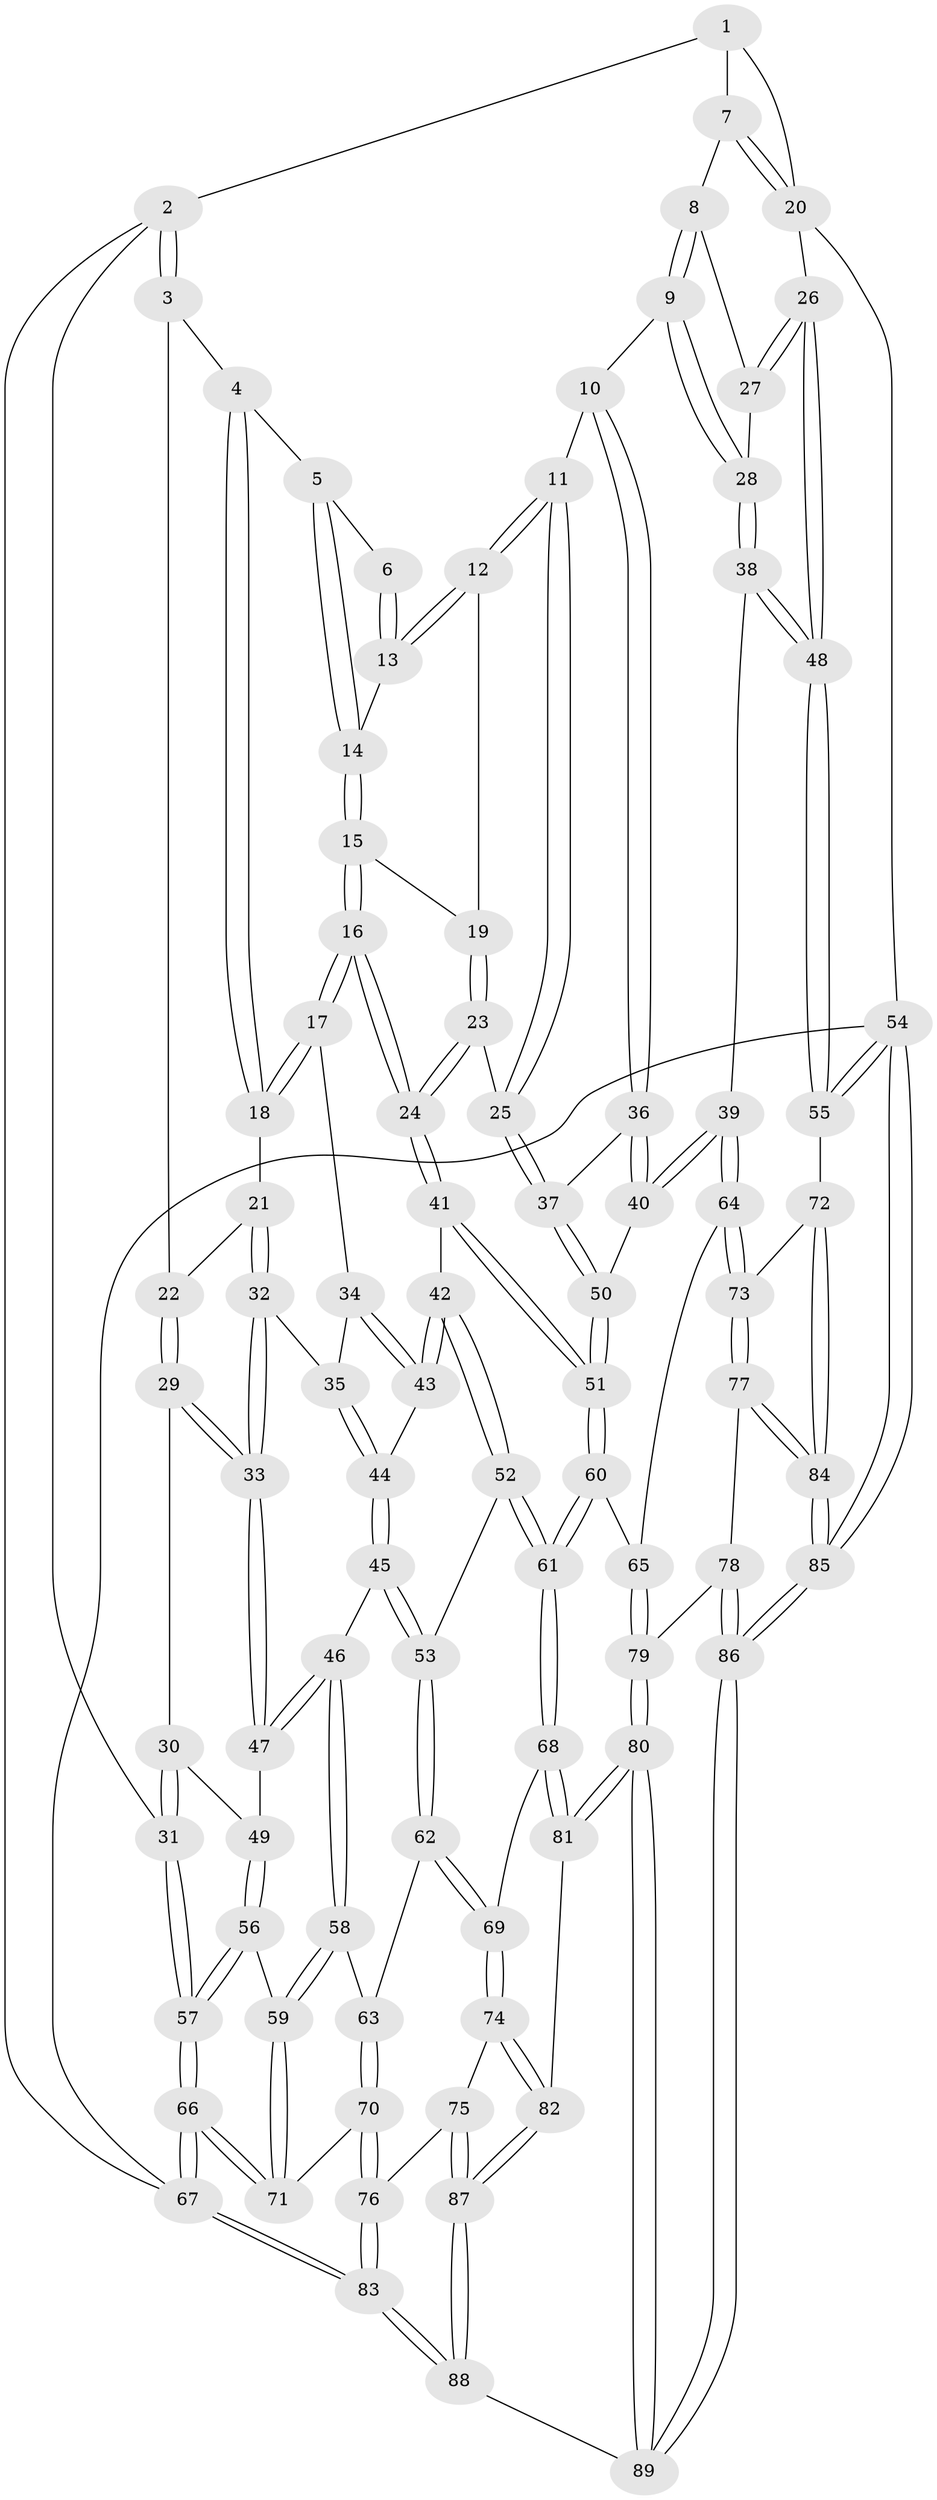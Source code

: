 // Generated by graph-tools (version 1.1) at 2025/27/03/09/25 03:27:15]
// undirected, 89 vertices, 219 edges
graph export_dot {
graph [start="1"]
  node [color=gray90,style=filled];
  1 [pos="+0.7207367271249349+0"];
  2 [pos="+0+0"];
  3 [pos="+0+0"];
  4 [pos="+0.2568949424245946+0"];
  5 [pos="+0.27279731473237934+0"];
  6 [pos="+0.6842576425955722+0"];
  7 [pos="+0.805945869483536+0.05420761591504224"];
  8 [pos="+0.8042528124737969+0.11621751449195955"];
  9 [pos="+0.7813058272296333+0.173234832040947"];
  10 [pos="+0.7685924239572411+0.18750722422828173"];
  11 [pos="+0.6475435944334669+0.22078493854371448"];
  12 [pos="+0.5881273907155239+0.16391263524030672"];
  13 [pos="+0.5681693534545578+0.13462885152737564"];
  14 [pos="+0.4698472309845142+0.12764497536295413"];
  15 [pos="+0.4687182474180804+0.13323591567871815"];
  16 [pos="+0.3591807061681733+0.25952486010267506"];
  17 [pos="+0.3188565729484476+0.24142567441336668"];
  18 [pos="+0.304572038032191+0.1957547697616247"];
  19 [pos="+0.4923167496665718+0.22462661949484752"];
  20 [pos="+1+0.07450314298634488"];
  21 [pos="+0.13161910075641492+0.21325817851550868"];
  22 [pos="+0.10707358970220576+0.19096326585354917"];
  23 [pos="+0.48712395241598616+0.3042928645956412"];
  24 [pos="+0.4321022980915477+0.3276247675696"];
  25 [pos="+0.5865919883895665+0.30834151349412486"];
  26 [pos="+1+0.17400209898884145"];
  27 [pos="+0.9648023835447379+0.18060082451917087"];
  28 [pos="+0.9366786908104953+0.3067935596030013"];
  29 [pos="+0.04983865397076935+0.309953223692787"];
  30 [pos="+0.031631824377505814+0.3190954589591757"];
  31 [pos="+0+0.29473007788393113"];
  32 [pos="+0.18369177363015005+0.2871411726288492"];
  33 [pos="+0.15307844977915597+0.34758846291685913"];
  34 [pos="+0.30913680115143055+0.24920342540224022"];
  35 [pos="+0.2683814727130231+0.2776886502330773"];
  36 [pos="+0.7752746564622084+0.30074771375457005"];
  37 [pos="+0.6363214967914707+0.4119557521488353"];
  38 [pos="+1+0.4309543127153406"];
  39 [pos="+0.8986458524853062+0.46464869646987705"];
  40 [pos="+0.8401188769726342+0.4219070407178332"];
  41 [pos="+0.42573756673793506+0.3571621983696312"];
  42 [pos="+0.4061542123562779+0.4114745888571368"];
  43 [pos="+0.3055520781717533+0.3940040860645906"];
  44 [pos="+0.25693415403308806+0.3933897286402839"];
  45 [pos="+0.22521204035406808+0.41981584869756094"];
  46 [pos="+0.20075681514889+0.4344041611938484"];
  47 [pos="+0.1634200181400897+0.41052222608214833"];
  48 [pos="+1+0.4422594913279929"];
  49 [pos="+0.06921496011096358+0.44251398933474345"];
  50 [pos="+0.6381622884247504+0.42892384413880136"];
  51 [pos="+0.6236795079888824+0.46964537286578695"];
  52 [pos="+0.40984451572105385+0.48854752407988605"];
  53 [pos="+0.40686314483389324+0.4900925109634561"];
  54 [pos="+1+1"];
  55 [pos="+1+0.700758389451781"];
  56 [pos="+0+0.5598625126548811"];
  57 [pos="+0+0.5700869729968548"];
  58 [pos="+0.21175668167577044+0.4859260212054382"];
  59 [pos="+0.11553131552146785+0.6223949052744121"];
  60 [pos="+0.5980526438264981+0.5880813483660592"];
  61 [pos="+0.5701557304935875+0.5983400287659553"];
  62 [pos="+0.3316110227589446+0.5389063286651418"];
  63 [pos="+0.3095133660522786+0.5366670736141316"];
  64 [pos="+0.796405245384079+0.6163794129966285"];
  65 [pos="+0.66809718254305+0.6121593571099011"];
  66 [pos="+0+1"];
  67 [pos="+0+1"];
  68 [pos="+0.5395707715611705+0.6476533084049675"];
  69 [pos="+0.3322769072821529+0.6793174078210749"];
  70 [pos="+0.16094148922399493+0.675963726013376"];
  71 [pos="+0.14477637661473283+0.6598054147871881"];
  72 [pos="+0.9065911212914448+0.7077275693751162"];
  73 [pos="+0.8497560314129761+0.6993023101364567"];
  74 [pos="+0.2820985926692598+0.7353318744363009"];
  75 [pos="+0.27955880941037287+0.7362485066363287"];
  76 [pos="+0.19733788290566076+0.7346056968215172"];
  77 [pos="+0.8360123895728323+0.7469212126025355"];
  78 [pos="+0.82527832807063+0.7599992816912274"];
  79 [pos="+0.6979774627833608+0.8598289915077614"];
  80 [pos="+0.6296059904386777+0.9919876029228306"];
  81 [pos="+0.5146781854101219+0.8051300102767143"];
  82 [pos="+0.4433794667782684+0.8116103615538663"];
  83 [pos="+0+1"];
  84 [pos="+1+1"];
  85 [pos="+1+1"];
  86 [pos="+0.8412584701670223+1"];
  87 [pos="+0.3355508387097948+0.9243809781543765"];
  88 [pos="+0.2793472632142334+1"];
  89 [pos="+0.642833857593508+1"];
  1 -- 2;
  1 -- 7;
  1 -- 20;
  2 -- 3;
  2 -- 3;
  2 -- 31;
  2 -- 67;
  3 -- 4;
  3 -- 22;
  4 -- 5;
  4 -- 18;
  4 -- 18;
  5 -- 6;
  5 -- 14;
  5 -- 14;
  6 -- 13;
  6 -- 13;
  7 -- 8;
  7 -- 20;
  7 -- 20;
  8 -- 9;
  8 -- 9;
  8 -- 27;
  9 -- 10;
  9 -- 28;
  9 -- 28;
  10 -- 11;
  10 -- 36;
  10 -- 36;
  11 -- 12;
  11 -- 12;
  11 -- 25;
  11 -- 25;
  12 -- 13;
  12 -- 13;
  12 -- 19;
  13 -- 14;
  14 -- 15;
  14 -- 15;
  15 -- 16;
  15 -- 16;
  15 -- 19;
  16 -- 17;
  16 -- 17;
  16 -- 24;
  16 -- 24;
  17 -- 18;
  17 -- 18;
  17 -- 34;
  18 -- 21;
  19 -- 23;
  19 -- 23;
  20 -- 26;
  20 -- 54;
  21 -- 22;
  21 -- 32;
  21 -- 32;
  22 -- 29;
  22 -- 29;
  23 -- 24;
  23 -- 24;
  23 -- 25;
  24 -- 41;
  24 -- 41;
  25 -- 37;
  25 -- 37;
  26 -- 27;
  26 -- 27;
  26 -- 48;
  26 -- 48;
  27 -- 28;
  28 -- 38;
  28 -- 38;
  29 -- 30;
  29 -- 33;
  29 -- 33;
  30 -- 31;
  30 -- 31;
  30 -- 49;
  31 -- 57;
  31 -- 57;
  32 -- 33;
  32 -- 33;
  32 -- 35;
  33 -- 47;
  33 -- 47;
  34 -- 35;
  34 -- 43;
  34 -- 43;
  35 -- 44;
  35 -- 44;
  36 -- 37;
  36 -- 40;
  36 -- 40;
  37 -- 50;
  37 -- 50;
  38 -- 39;
  38 -- 48;
  38 -- 48;
  39 -- 40;
  39 -- 40;
  39 -- 64;
  39 -- 64;
  40 -- 50;
  41 -- 42;
  41 -- 51;
  41 -- 51;
  42 -- 43;
  42 -- 43;
  42 -- 52;
  42 -- 52;
  43 -- 44;
  44 -- 45;
  44 -- 45;
  45 -- 46;
  45 -- 53;
  45 -- 53;
  46 -- 47;
  46 -- 47;
  46 -- 58;
  46 -- 58;
  47 -- 49;
  48 -- 55;
  48 -- 55;
  49 -- 56;
  49 -- 56;
  50 -- 51;
  50 -- 51;
  51 -- 60;
  51 -- 60;
  52 -- 53;
  52 -- 61;
  52 -- 61;
  53 -- 62;
  53 -- 62;
  54 -- 55;
  54 -- 55;
  54 -- 85;
  54 -- 85;
  54 -- 67;
  55 -- 72;
  56 -- 57;
  56 -- 57;
  56 -- 59;
  57 -- 66;
  57 -- 66;
  58 -- 59;
  58 -- 59;
  58 -- 63;
  59 -- 71;
  59 -- 71;
  60 -- 61;
  60 -- 61;
  60 -- 65;
  61 -- 68;
  61 -- 68;
  62 -- 63;
  62 -- 69;
  62 -- 69;
  63 -- 70;
  63 -- 70;
  64 -- 65;
  64 -- 73;
  64 -- 73;
  65 -- 79;
  65 -- 79;
  66 -- 67;
  66 -- 67;
  66 -- 71;
  66 -- 71;
  67 -- 83;
  67 -- 83;
  68 -- 69;
  68 -- 81;
  68 -- 81;
  69 -- 74;
  69 -- 74;
  70 -- 71;
  70 -- 76;
  70 -- 76;
  72 -- 73;
  72 -- 84;
  72 -- 84;
  73 -- 77;
  73 -- 77;
  74 -- 75;
  74 -- 82;
  74 -- 82;
  75 -- 76;
  75 -- 87;
  75 -- 87;
  76 -- 83;
  76 -- 83;
  77 -- 78;
  77 -- 84;
  77 -- 84;
  78 -- 79;
  78 -- 86;
  78 -- 86;
  79 -- 80;
  79 -- 80;
  80 -- 81;
  80 -- 81;
  80 -- 89;
  80 -- 89;
  81 -- 82;
  82 -- 87;
  82 -- 87;
  83 -- 88;
  83 -- 88;
  84 -- 85;
  84 -- 85;
  85 -- 86;
  85 -- 86;
  86 -- 89;
  86 -- 89;
  87 -- 88;
  87 -- 88;
  88 -- 89;
}
